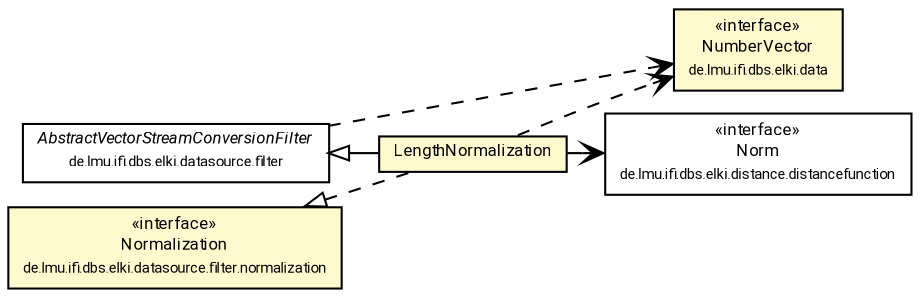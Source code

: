 #!/usr/local/bin/dot
#
# Class diagram 
# Generated by UMLGraph version R5_7_2-60-g0e99a6 (http://www.spinellis.gr/umlgraph/)
#

digraph G {
	graph [fontnames="svg"]
	edge [fontname="Roboto",fontsize=7,labelfontname="Roboto",labelfontsize=7,color="black"];
	node [fontname="Roboto",fontcolor="black",fontsize=8,shape=plaintext,margin=0,width=0,height=0];
	nodesep=0.15;
	ranksep=0.25;
	rankdir=LR;
	// de.lmu.ifi.dbs.elki.distance.distancefunction.Norm<O>
	c6257528 [label=<<table title="de.lmu.ifi.dbs.elki.distance.distancefunction.Norm" border="0" cellborder="1" cellspacing="0" cellpadding="2" href="../../../../distance/distancefunction/Norm.html" target="_parent">
		<tr><td><table border="0" cellspacing="0" cellpadding="1">
		<tr><td align="center" balign="center"> &#171;interface&#187; </td></tr>
		<tr><td align="center" balign="center"> <font face="Roboto">Norm</font> </td></tr>
		<tr><td align="center" balign="center"> <font face="Roboto" point-size="7.0">de.lmu.ifi.dbs.elki.distance.distancefunction</font> </td></tr>
		</table></td></tr>
		</table>>, URL="../../../../distance/distancefunction/Norm.html"];
	// de.lmu.ifi.dbs.elki.data.NumberVector
	c6257587 [label=<<table title="de.lmu.ifi.dbs.elki.data.NumberVector" border="0" cellborder="1" cellspacing="0" cellpadding="2" bgcolor="LemonChiffon" href="../../../../data/NumberVector.html" target="_parent">
		<tr><td><table border="0" cellspacing="0" cellpadding="1">
		<tr><td align="center" balign="center"> &#171;interface&#187; </td></tr>
		<tr><td align="center" balign="center"> <font face="Roboto">NumberVector</font> </td></tr>
		<tr><td align="center" balign="center"> <font face="Roboto" point-size="7.0">de.lmu.ifi.dbs.elki.data</font> </td></tr>
		</table></td></tr>
		</table>>, URL="../../../../data/NumberVector.html"];
	// de.lmu.ifi.dbs.elki.datasource.filter.AbstractVectorStreamConversionFilter<I, O extends de.lmu.ifi.dbs.elki.data.NumberVector>
	c6259090 [label=<<table title="de.lmu.ifi.dbs.elki.datasource.filter.AbstractVectorStreamConversionFilter" border="0" cellborder="1" cellspacing="0" cellpadding="2" href="../../AbstractVectorStreamConversionFilter.html" target="_parent">
		<tr><td><table border="0" cellspacing="0" cellpadding="1">
		<tr><td align="center" balign="center"> <font face="Roboto"><i>AbstractVectorStreamConversionFilter</i></font> </td></tr>
		<tr><td align="center" balign="center"> <font face="Roboto" point-size="7.0">de.lmu.ifi.dbs.elki.datasource.filter</font> </td></tr>
		</table></td></tr>
		</table>>, URL="../../AbstractVectorStreamConversionFilter.html"];
	// de.lmu.ifi.dbs.elki.datasource.filter.normalization.instancewise.LengthNormalization<V extends de.lmu.ifi.dbs.elki.data.NumberVector>
	c6259148 [label=<<table title="de.lmu.ifi.dbs.elki.datasource.filter.normalization.instancewise.LengthNormalization" border="0" cellborder="1" cellspacing="0" cellpadding="2" bgcolor="lemonChiffon" href="LengthNormalization.html" target="_parent">
		<tr><td><table border="0" cellspacing="0" cellpadding="1">
		<tr><td align="center" balign="center"> <font face="Roboto">LengthNormalization</font> </td></tr>
		</table></td></tr>
		</table>>, URL="LengthNormalization.html"];
	// de.lmu.ifi.dbs.elki.datasource.filter.normalization.Normalization<O>
	c6259173 [label=<<table title="de.lmu.ifi.dbs.elki.datasource.filter.normalization.Normalization" border="0" cellborder="1" cellspacing="0" cellpadding="2" bgcolor="LemonChiffon" href="../Normalization.html" target="_parent">
		<tr><td><table border="0" cellspacing="0" cellpadding="1">
		<tr><td align="center" balign="center"> &#171;interface&#187; </td></tr>
		<tr><td align="center" balign="center"> <font face="Roboto">Normalization</font> </td></tr>
		<tr><td align="center" balign="center"> <font face="Roboto" point-size="7.0">de.lmu.ifi.dbs.elki.datasource.filter.normalization</font> </td></tr>
		</table></td></tr>
		</table>>, URL="../Normalization.html"];
	// de.lmu.ifi.dbs.elki.datasource.filter.normalization.instancewise.LengthNormalization<V extends de.lmu.ifi.dbs.elki.data.NumberVector> extends de.lmu.ifi.dbs.elki.datasource.filter.AbstractVectorStreamConversionFilter<I, O extends de.lmu.ifi.dbs.elki.data.NumberVector>
	c6259090 -> c6259148 [arrowtail=empty,dir=back,weight=10];
	// de.lmu.ifi.dbs.elki.datasource.filter.normalization.instancewise.LengthNormalization<V extends de.lmu.ifi.dbs.elki.data.NumberVector> implements de.lmu.ifi.dbs.elki.datasource.filter.normalization.Normalization<O>
	c6259173 -> c6259148 [arrowtail=empty,style=dashed,dir=back,weight=9];
	// de.lmu.ifi.dbs.elki.datasource.filter.normalization.instancewise.LengthNormalization<V extends de.lmu.ifi.dbs.elki.data.NumberVector> navassoc de.lmu.ifi.dbs.elki.distance.distancefunction.Norm<O>
	c6259148 -> c6257528 [arrowhead=open,weight=1];
	// de.lmu.ifi.dbs.elki.datasource.filter.AbstractVectorStreamConversionFilter<I, O extends de.lmu.ifi.dbs.elki.data.NumberVector> depend de.lmu.ifi.dbs.elki.data.NumberVector
	c6259090 -> c6257587 [arrowhead=open,style=dashed,weight=0];
	// de.lmu.ifi.dbs.elki.datasource.filter.normalization.instancewise.LengthNormalization<V extends de.lmu.ifi.dbs.elki.data.NumberVector> depend de.lmu.ifi.dbs.elki.data.NumberVector
	c6259148 -> c6257587 [arrowhead=open,style=dashed,weight=0];
}

